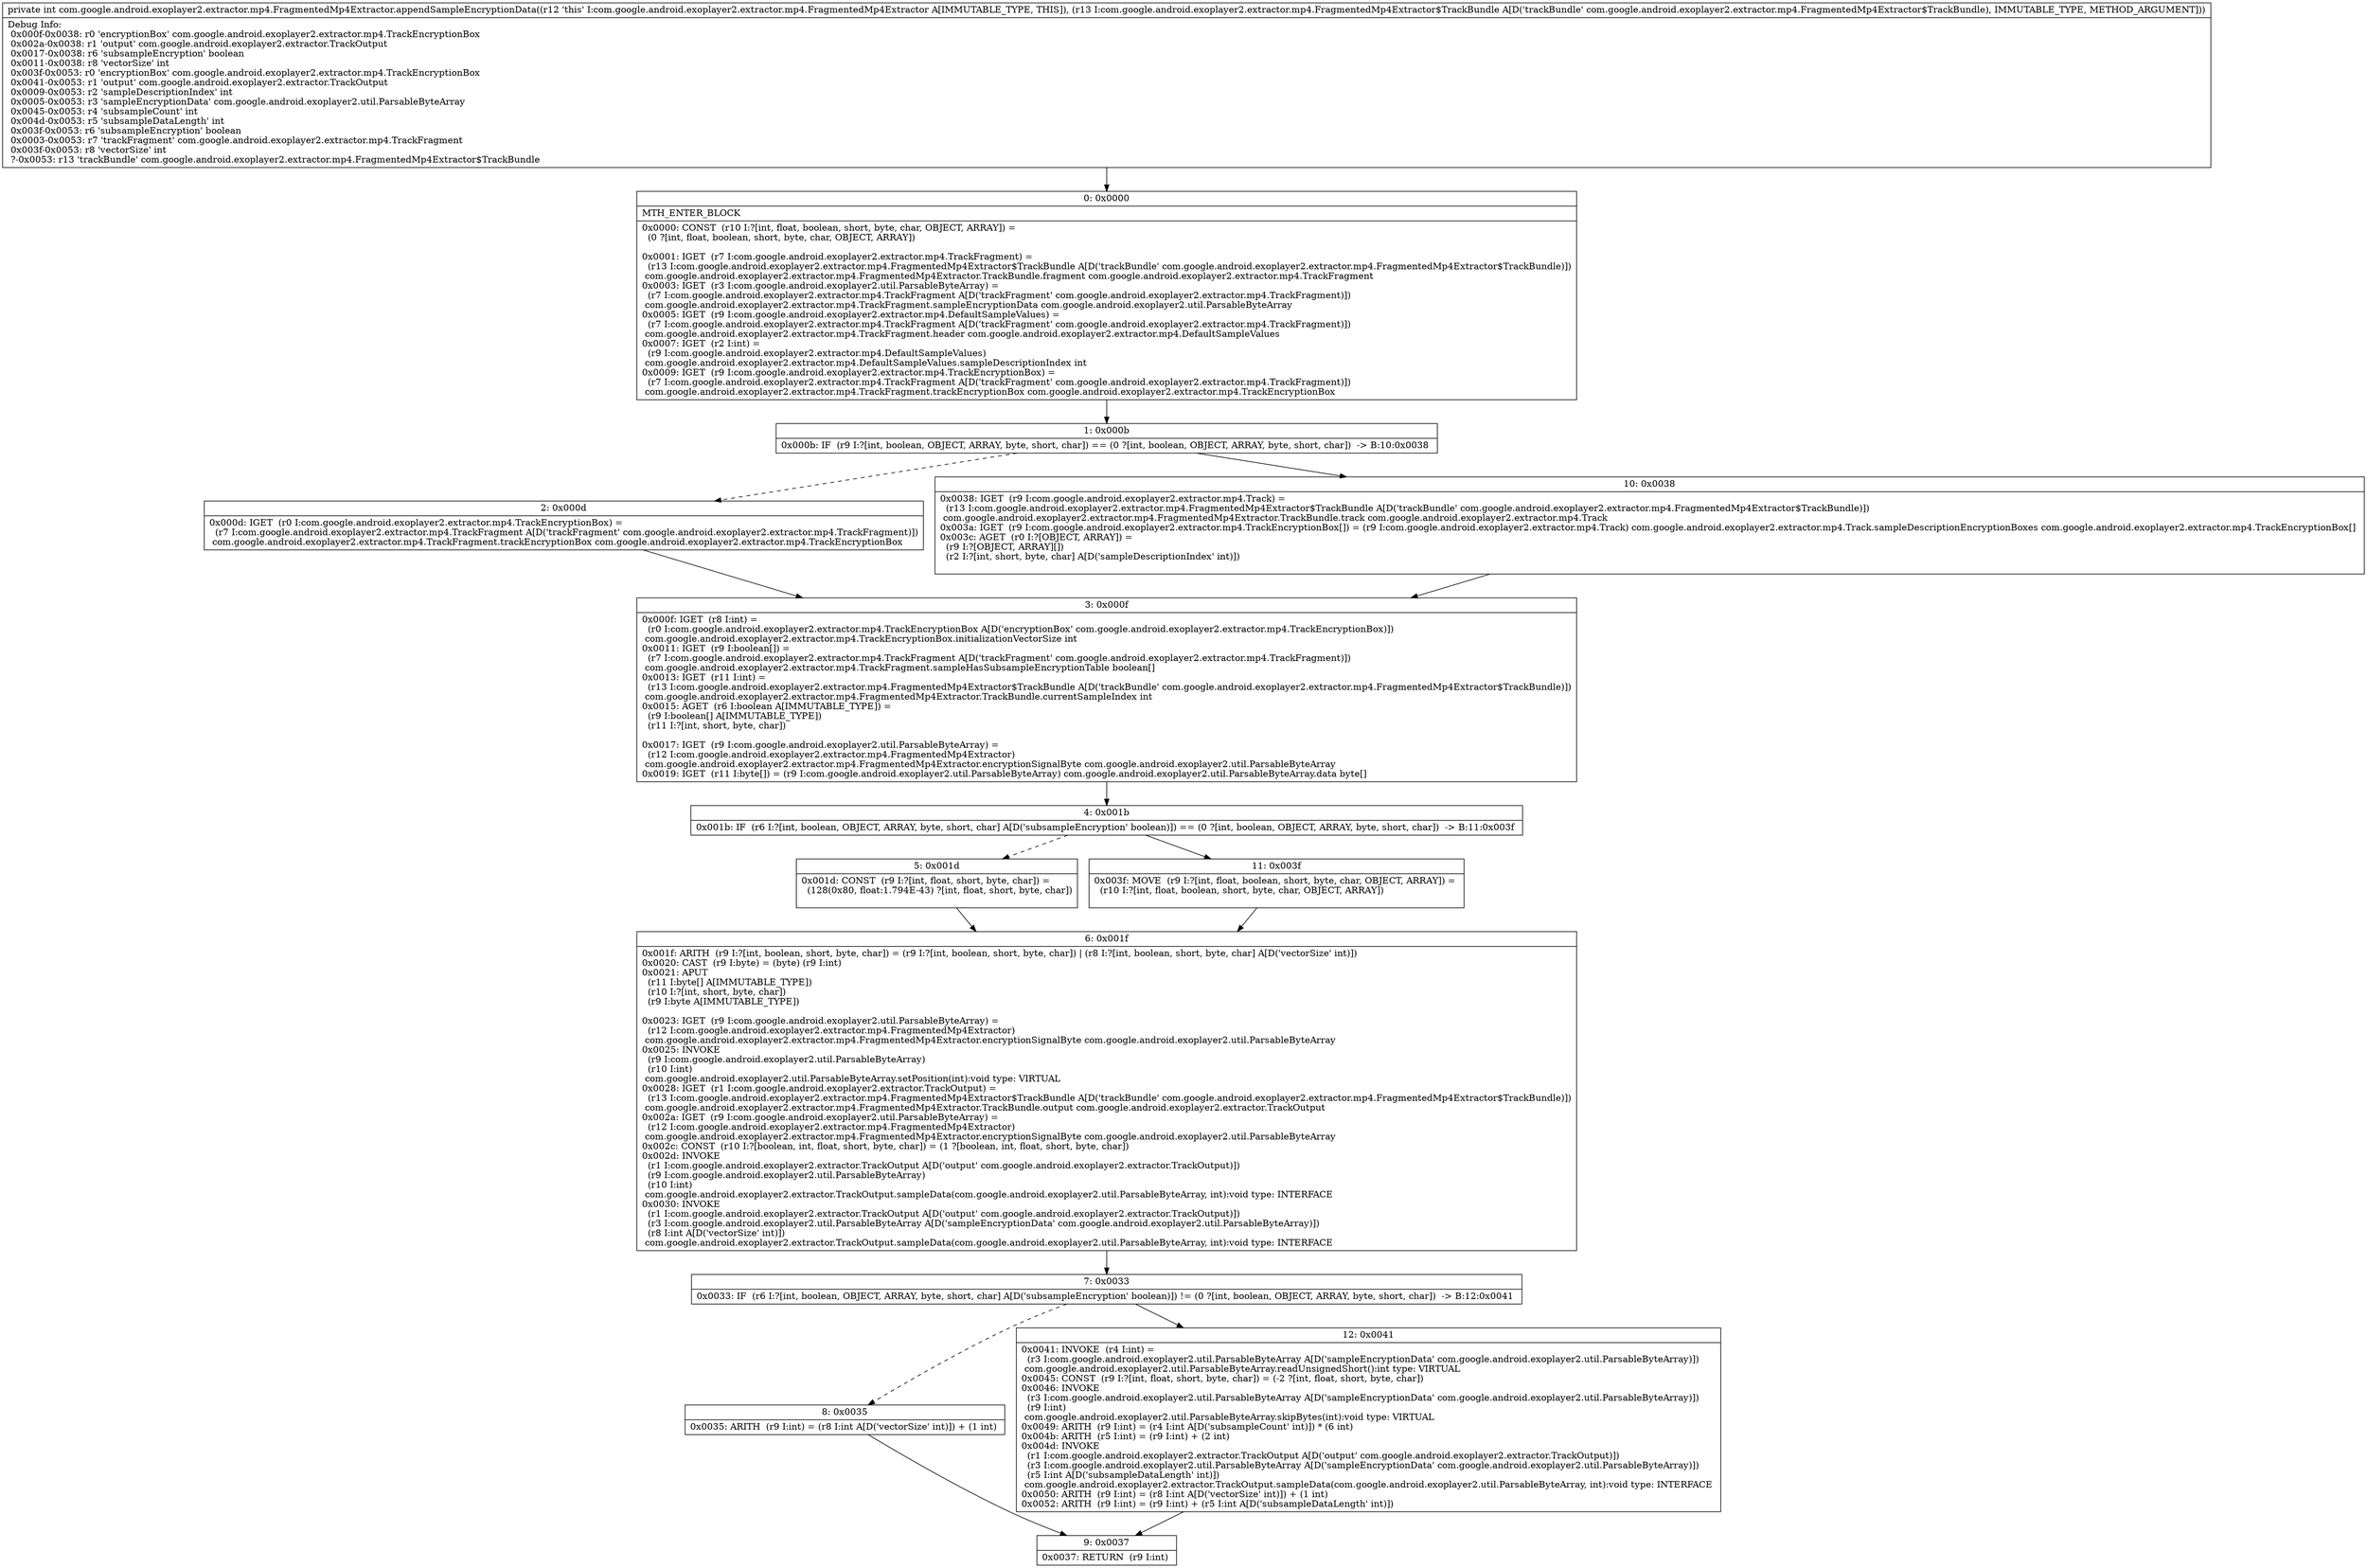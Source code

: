 digraph "CFG forcom.google.android.exoplayer2.extractor.mp4.FragmentedMp4Extractor.appendSampleEncryptionData(Lcom\/google\/android\/exoplayer2\/extractor\/mp4\/FragmentedMp4Extractor$TrackBundle;)I" {
Node_0 [shape=record,label="{0\:\ 0x0000|MTH_ENTER_BLOCK\l|0x0000: CONST  (r10 I:?[int, float, boolean, short, byte, char, OBJECT, ARRAY]) = \l  (0 ?[int, float, boolean, short, byte, char, OBJECT, ARRAY])\l \l0x0001: IGET  (r7 I:com.google.android.exoplayer2.extractor.mp4.TrackFragment) = \l  (r13 I:com.google.android.exoplayer2.extractor.mp4.FragmentedMp4Extractor$TrackBundle A[D('trackBundle' com.google.android.exoplayer2.extractor.mp4.FragmentedMp4Extractor$TrackBundle)])\l com.google.android.exoplayer2.extractor.mp4.FragmentedMp4Extractor.TrackBundle.fragment com.google.android.exoplayer2.extractor.mp4.TrackFragment \l0x0003: IGET  (r3 I:com.google.android.exoplayer2.util.ParsableByteArray) = \l  (r7 I:com.google.android.exoplayer2.extractor.mp4.TrackFragment A[D('trackFragment' com.google.android.exoplayer2.extractor.mp4.TrackFragment)])\l com.google.android.exoplayer2.extractor.mp4.TrackFragment.sampleEncryptionData com.google.android.exoplayer2.util.ParsableByteArray \l0x0005: IGET  (r9 I:com.google.android.exoplayer2.extractor.mp4.DefaultSampleValues) = \l  (r7 I:com.google.android.exoplayer2.extractor.mp4.TrackFragment A[D('trackFragment' com.google.android.exoplayer2.extractor.mp4.TrackFragment)])\l com.google.android.exoplayer2.extractor.mp4.TrackFragment.header com.google.android.exoplayer2.extractor.mp4.DefaultSampleValues \l0x0007: IGET  (r2 I:int) = \l  (r9 I:com.google.android.exoplayer2.extractor.mp4.DefaultSampleValues)\l com.google.android.exoplayer2.extractor.mp4.DefaultSampleValues.sampleDescriptionIndex int \l0x0009: IGET  (r9 I:com.google.android.exoplayer2.extractor.mp4.TrackEncryptionBox) = \l  (r7 I:com.google.android.exoplayer2.extractor.mp4.TrackFragment A[D('trackFragment' com.google.android.exoplayer2.extractor.mp4.TrackFragment)])\l com.google.android.exoplayer2.extractor.mp4.TrackFragment.trackEncryptionBox com.google.android.exoplayer2.extractor.mp4.TrackEncryptionBox \l}"];
Node_1 [shape=record,label="{1\:\ 0x000b|0x000b: IF  (r9 I:?[int, boolean, OBJECT, ARRAY, byte, short, char]) == (0 ?[int, boolean, OBJECT, ARRAY, byte, short, char])  \-\> B:10:0x0038 \l}"];
Node_2 [shape=record,label="{2\:\ 0x000d|0x000d: IGET  (r0 I:com.google.android.exoplayer2.extractor.mp4.TrackEncryptionBox) = \l  (r7 I:com.google.android.exoplayer2.extractor.mp4.TrackFragment A[D('trackFragment' com.google.android.exoplayer2.extractor.mp4.TrackFragment)])\l com.google.android.exoplayer2.extractor.mp4.TrackFragment.trackEncryptionBox com.google.android.exoplayer2.extractor.mp4.TrackEncryptionBox \l}"];
Node_3 [shape=record,label="{3\:\ 0x000f|0x000f: IGET  (r8 I:int) = \l  (r0 I:com.google.android.exoplayer2.extractor.mp4.TrackEncryptionBox A[D('encryptionBox' com.google.android.exoplayer2.extractor.mp4.TrackEncryptionBox)])\l com.google.android.exoplayer2.extractor.mp4.TrackEncryptionBox.initializationVectorSize int \l0x0011: IGET  (r9 I:boolean[]) = \l  (r7 I:com.google.android.exoplayer2.extractor.mp4.TrackFragment A[D('trackFragment' com.google.android.exoplayer2.extractor.mp4.TrackFragment)])\l com.google.android.exoplayer2.extractor.mp4.TrackFragment.sampleHasSubsampleEncryptionTable boolean[] \l0x0013: IGET  (r11 I:int) = \l  (r13 I:com.google.android.exoplayer2.extractor.mp4.FragmentedMp4Extractor$TrackBundle A[D('trackBundle' com.google.android.exoplayer2.extractor.mp4.FragmentedMp4Extractor$TrackBundle)])\l com.google.android.exoplayer2.extractor.mp4.FragmentedMp4Extractor.TrackBundle.currentSampleIndex int \l0x0015: AGET  (r6 I:boolean A[IMMUTABLE_TYPE]) = \l  (r9 I:boolean[] A[IMMUTABLE_TYPE])\l  (r11 I:?[int, short, byte, char])\l \l0x0017: IGET  (r9 I:com.google.android.exoplayer2.util.ParsableByteArray) = \l  (r12 I:com.google.android.exoplayer2.extractor.mp4.FragmentedMp4Extractor)\l com.google.android.exoplayer2.extractor.mp4.FragmentedMp4Extractor.encryptionSignalByte com.google.android.exoplayer2.util.ParsableByteArray \l0x0019: IGET  (r11 I:byte[]) = (r9 I:com.google.android.exoplayer2.util.ParsableByteArray) com.google.android.exoplayer2.util.ParsableByteArray.data byte[] \l}"];
Node_4 [shape=record,label="{4\:\ 0x001b|0x001b: IF  (r6 I:?[int, boolean, OBJECT, ARRAY, byte, short, char] A[D('subsampleEncryption' boolean)]) == (0 ?[int, boolean, OBJECT, ARRAY, byte, short, char])  \-\> B:11:0x003f \l}"];
Node_5 [shape=record,label="{5\:\ 0x001d|0x001d: CONST  (r9 I:?[int, float, short, byte, char]) = \l  (128(0x80, float:1.794E\-43) ?[int, float, short, byte, char])\l \l}"];
Node_6 [shape=record,label="{6\:\ 0x001f|0x001f: ARITH  (r9 I:?[int, boolean, short, byte, char]) = (r9 I:?[int, boolean, short, byte, char]) \| (r8 I:?[int, boolean, short, byte, char] A[D('vectorSize' int)]) \l0x0020: CAST  (r9 I:byte) = (byte) (r9 I:int) \l0x0021: APUT  \l  (r11 I:byte[] A[IMMUTABLE_TYPE])\l  (r10 I:?[int, short, byte, char])\l  (r9 I:byte A[IMMUTABLE_TYPE])\l \l0x0023: IGET  (r9 I:com.google.android.exoplayer2.util.ParsableByteArray) = \l  (r12 I:com.google.android.exoplayer2.extractor.mp4.FragmentedMp4Extractor)\l com.google.android.exoplayer2.extractor.mp4.FragmentedMp4Extractor.encryptionSignalByte com.google.android.exoplayer2.util.ParsableByteArray \l0x0025: INVOKE  \l  (r9 I:com.google.android.exoplayer2.util.ParsableByteArray)\l  (r10 I:int)\l com.google.android.exoplayer2.util.ParsableByteArray.setPosition(int):void type: VIRTUAL \l0x0028: IGET  (r1 I:com.google.android.exoplayer2.extractor.TrackOutput) = \l  (r13 I:com.google.android.exoplayer2.extractor.mp4.FragmentedMp4Extractor$TrackBundle A[D('trackBundle' com.google.android.exoplayer2.extractor.mp4.FragmentedMp4Extractor$TrackBundle)])\l com.google.android.exoplayer2.extractor.mp4.FragmentedMp4Extractor.TrackBundle.output com.google.android.exoplayer2.extractor.TrackOutput \l0x002a: IGET  (r9 I:com.google.android.exoplayer2.util.ParsableByteArray) = \l  (r12 I:com.google.android.exoplayer2.extractor.mp4.FragmentedMp4Extractor)\l com.google.android.exoplayer2.extractor.mp4.FragmentedMp4Extractor.encryptionSignalByte com.google.android.exoplayer2.util.ParsableByteArray \l0x002c: CONST  (r10 I:?[boolean, int, float, short, byte, char]) = (1 ?[boolean, int, float, short, byte, char]) \l0x002d: INVOKE  \l  (r1 I:com.google.android.exoplayer2.extractor.TrackOutput A[D('output' com.google.android.exoplayer2.extractor.TrackOutput)])\l  (r9 I:com.google.android.exoplayer2.util.ParsableByteArray)\l  (r10 I:int)\l com.google.android.exoplayer2.extractor.TrackOutput.sampleData(com.google.android.exoplayer2.util.ParsableByteArray, int):void type: INTERFACE \l0x0030: INVOKE  \l  (r1 I:com.google.android.exoplayer2.extractor.TrackOutput A[D('output' com.google.android.exoplayer2.extractor.TrackOutput)])\l  (r3 I:com.google.android.exoplayer2.util.ParsableByteArray A[D('sampleEncryptionData' com.google.android.exoplayer2.util.ParsableByteArray)])\l  (r8 I:int A[D('vectorSize' int)])\l com.google.android.exoplayer2.extractor.TrackOutput.sampleData(com.google.android.exoplayer2.util.ParsableByteArray, int):void type: INTERFACE \l}"];
Node_7 [shape=record,label="{7\:\ 0x0033|0x0033: IF  (r6 I:?[int, boolean, OBJECT, ARRAY, byte, short, char] A[D('subsampleEncryption' boolean)]) != (0 ?[int, boolean, OBJECT, ARRAY, byte, short, char])  \-\> B:12:0x0041 \l}"];
Node_8 [shape=record,label="{8\:\ 0x0035|0x0035: ARITH  (r9 I:int) = (r8 I:int A[D('vectorSize' int)]) + (1 int) \l}"];
Node_9 [shape=record,label="{9\:\ 0x0037|0x0037: RETURN  (r9 I:int) \l}"];
Node_10 [shape=record,label="{10\:\ 0x0038|0x0038: IGET  (r9 I:com.google.android.exoplayer2.extractor.mp4.Track) = \l  (r13 I:com.google.android.exoplayer2.extractor.mp4.FragmentedMp4Extractor$TrackBundle A[D('trackBundle' com.google.android.exoplayer2.extractor.mp4.FragmentedMp4Extractor$TrackBundle)])\l com.google.android.exoplayer2.extractor.mp4.FragmentedMp4Extractor.TrackBundle.track com.google.android.exoplayer2.extractor.mp4.Track \l0x003a: IGET  (r9 I:com.google.android.exoplayer2.extractor.mp4.TrackEncryptionBox[]) = (r9 I:com.google.android.exoplayer2.extractor.mp4.Track) com.google.android.exoplayer2.extractor.mp4.Track.sampleDescriptionEncryptionBoxes com.google.android.exoplayer2.extractor.mp4.TrackEncryptionBox[] \l0x003c: AGET  (r0 I:?[OBJECT, ARRAY]) = \l  (r9 I:?[OBJECT, ARRAY][])\l  (r2 I:?[int, short, byte, char] A[D('sampleDescriptionIndex' int)])\l \l}"];
Node_11 [shape=record,label="{11\:\ 0x003f|0x003f: MOVE  (r9 I:?[int, float, boolean, short, byte, char, OBJECT, ARRAY]) = \l  (r10 I:?[int, float, boolean, short, byte, char, OBJECT, ARRAY])\l \l}"];
Node_12 [shape=record,label="{12\:\ 0x0041|0x0041: INVOKE  (r4 I:int) = \l  (r3 I:com.google.android.exoplayer2.util.ParsableByteArray A[D('sampleEncryptionData' com.google.android.exoplayer2.util.ParsableByteArray)])\l com.google.android.exoplayer2.util.ParsableByteArray.readUnsignedShort():int type: VIRTUAL \l0x0045: CONST  (r9 I:?[int, float, short, byte, char]) = (\-2 ?[int, float, short, byte, char]) \l0x0046: INVOKE  \l  (r3 I:com.google.android.exoplayer2.util.ParsableByteArray A[D('sampleEncryptionData' com.google.android.exoplayer2.util.ParsableByteArray)])\l  (r9 I:int)\l com.google.android.exoplayer2.util.ParsableByteArray.skipBytes(int):void type: VIRTUAL \l0x0049: ARITH  (r9 I:int) = (r4 I:int A[D('subsampleCount' int)]) * (6 int) \l0x004b: ARITH  (r5 I:int) = (r9 I:int) + (2 int) \l0x004d: INVOKE  \l  (r1 I:com.google.android.exoplayer2.extractor.TrackOutput A[D('output' com.google.android.exoplayer2.extractor.TrackOutput)])\l  (r3 I:com.google.android.exoplayer2.util.ParsableByteArray A[D('sampleEncryptionData' com.google.android.exoplayer2.util.ParsableByteArray)])\l  (r5 I:int A[D('subsampleDataLength' int)])\l com.google.android.exoplayer2.extractor.TrackOutput.sampleData(com.google.android.exoplayer2.util.ParsableByteArray, int):void type: INTERFACE \l0x0050: ARITH  (r9 I:int) = (r8 I:int A[D('vectorSize' int)]) + (1 int) \l0x0052: ARITH  (r9 I:int) = (r9 I:int) + (r5 I:int A[D('subsampleDataLength' int)]) \l}"];
MethodNode[shape=record,label="{private int com.google.android.exoplayer2.extractor.mp4.FragmentedMp4Extractor.appendSampleEncryptionData((r12 'this' I:com.google.android.exoplayer2.extractor.mp4.FragmentedMp4Extractor A[IMMUTABLE_TYPE, THIS]), (r13 I:com.google.android.exoplayer2.extractor.mp4.FragmentedMp4Extractor$TrackBundle A[D('trackBundle' com.google.android.exoplayer2.extractor.mp4.FragmentedMp4Extractor$TrackBundle), IMMUTABLE_TYPE, METHOD_ARGUMENT]))  | Debug Info:\l  0x000f\-0x0038: r0 'encryptionBox' com.google.android.exoplayer2.extractor.mp4.TrackEncryptionBox\l  0x002a\-0x0038: r1 'output' com.google.android.exoplayer2.extractor.TrackOutput\l  0x0017\-0x0038: r6 'subsampleEncryption' boolean\l  0x0011\-0x0038: r8 'vectorSize' int\l  0x003f\-0x0053: r0 'encryptionBox' com.google.android.exoplayer2.extractor.mp4.TrackEncryptionBox\l  0x0041\-0x0053: r1 'output' com.google.android.exoplayer2.extractor.TrackOutput\l  0x0009\-0x0053: r2 'sampleDescriptionIndex' int\l  0x0005\-0x0053: r3 'sampleEncryptionData' com.google.android.exoplayer2.util.ParsableByteArray\l  0x0045\-0x0053: r4 'subsampleCount' int\l  0x004d\-0x0053: r5 'subsampleDataLength' int\l  0x003f\-0x0053: r6 'subsampleEncryption' boolean\l  0x0003\-0x0053: r7 'trackFragment' com.google.android.exoplayer2.extractor.mp4.TrackFragment\l  0x003f\-0x0053: r8 'vectorSize' int\l  ?\-0x0053: r13 'trackBundle' com.google.android.exoplayer2.extractor.mp4.FragmentedMp4Extractor$TrackBundle\l}"];
MethodNode -> Node_0;
Node_0 -> Node_1;
Node_1 -> Node_2[style=dashed];
Node_1 -> Node_10;
Node_2 -> Node_3;
Node_3 -> Node_4;
Node_4 -> Node_5[style=dashed];
Node_4 -> Node_11;
Node_5 -> Node_6;
Node_6 -> Node_7;
Node_7 -> Node_8[style=dashed];
Node_7 -> Node_12;
Node_8 -> Node_9;
Node_10 -> Node_3;
Node_11 -> Node_6;
Node_12 -> Node_9;
}

